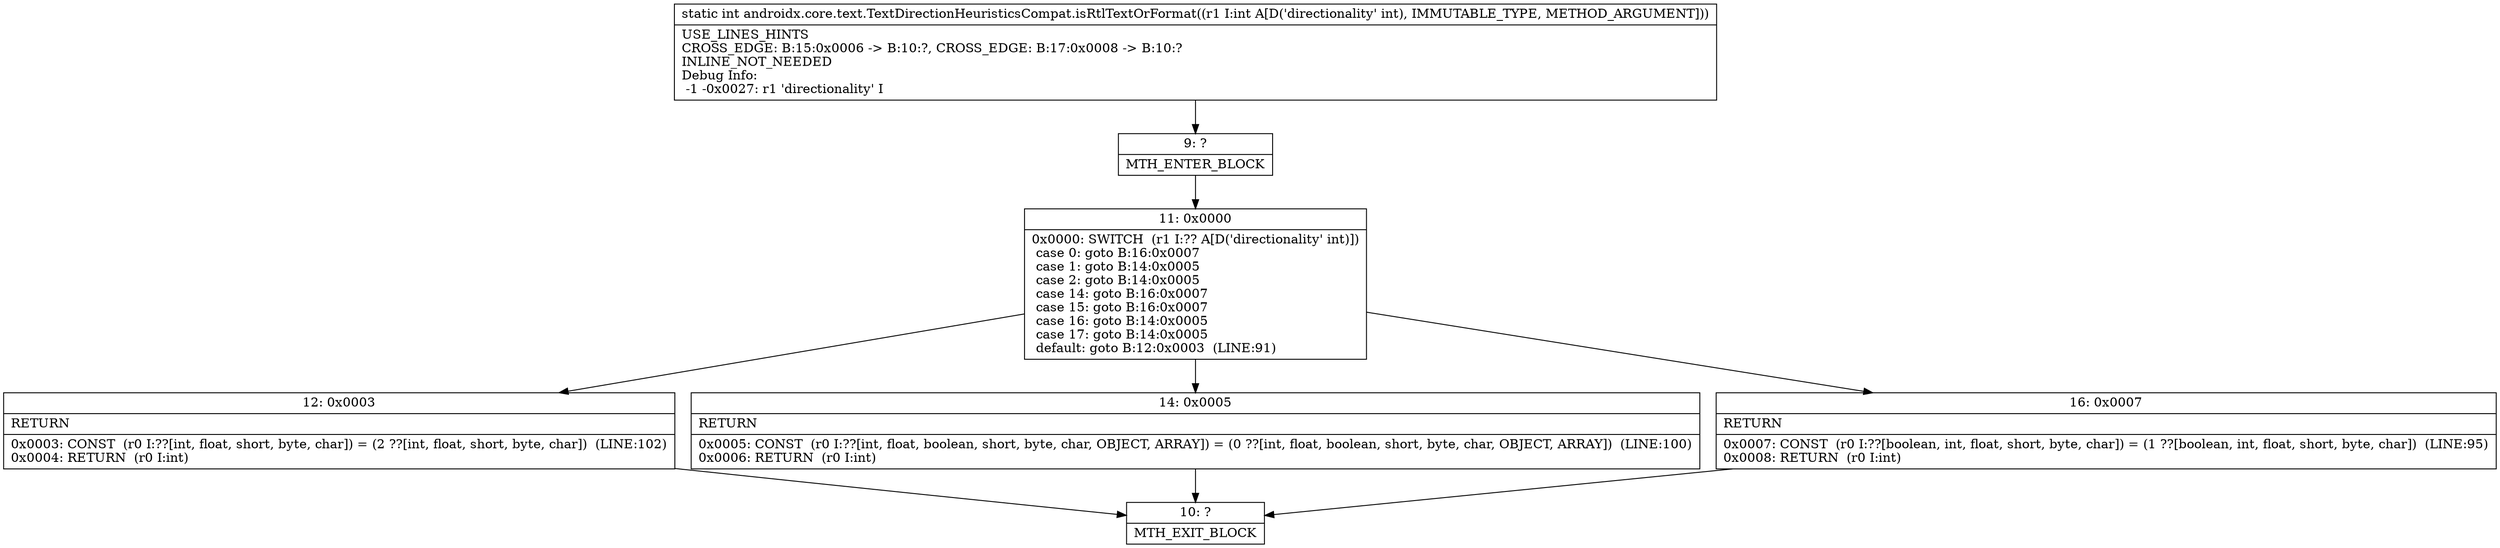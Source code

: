 digraph "CFG forandroidx.core.text.TextDirectionHeuristicsCompat.isRtlTextOrFormat(I)I" {
Node_9 [shape=record,label="{9\:\ ?|MTH_ENTER_BLOCK\l}"];
Node_11 [shape=record,label="{11\:\ 0x0000|0x0000: SWITCH  (r1 I:?? A[D('directionality' int)])\l case 0: goto B:16:0x0007\l case 1: goto B:14:0x0005\l case 2: goto B:14:0x0005\l case 14: goto B:16:0x0007\l case 15: goto B:16:0x0007\l case 16: goto B:14:0x0005\l case 17: goto B:14:0x0005\l default: goto B:12:0x0003  (LINE:91)\l}"];
Node_12 [shape=record,label="{12\:\ 0x0003|RETURN\l|0x0003: CONST  (r0 I:??[int, float, short, byte, char]) = (2 ??[int, float, short, byte, char])  (LINE:102)\l0x0004: RETURN  (r0 I:int) \l}"];
Node_10 [shape=record,label="{10\:\ ?|MTH_EXIT_BLOCK\l}"];
Node_14 [shape=record,label="{14\:\ 0x0005|RETURN\l|0x0005: CONST  (r0 I:??[int, float, boolean, short, byte, char, OBJECT, ARRAY]) = (0 ??[int, float, boolean, short, byte, char, OBJECT, ARRAY])  (LINE:100)\l0x0006: RETURN  (r0 I:int) \l}"];
Node_16 [shape=record,label="{16\:\ 0x0007|RETURN\l|0x0007: CONST  (r0 I:??[boolean, int, float, short, byte, char]) = (1 ??[boolean, int, float, short, byte, char])  (LINE:95)\l0x0008: RETURN  (r0 I:int) \l}"];
MethodNode[shape=record,label="{static int androidx.core.text.TextDirectionHeuristicsCompat.isRtlTextOrFormat((r1 I:int A[D('directionality' int), IMMUTABLE_TYPE, METHOD_ARGUMENT]))  | USE_LINES_HINTS\lCROSS_EDGE: B:15:0x0006 \-\> B:10:?, CROSS_EDGE: B:17:0x0008 \-\> B:10:?\lINLINE_NOT_NEEDED\lDebug Info:\l  \-1 \-0x0027: r1 'directionality' I\l}"];
MethodNode -> Node_9;Node_9 -> Node_11;
Node_11 -> Node_12;
Node_11 -> Node_14;
Node_11 -> Node_16;
Node_12 -> Node_10;
Node_14 -> Node_10;
Node_16 -> Node_10;
}

